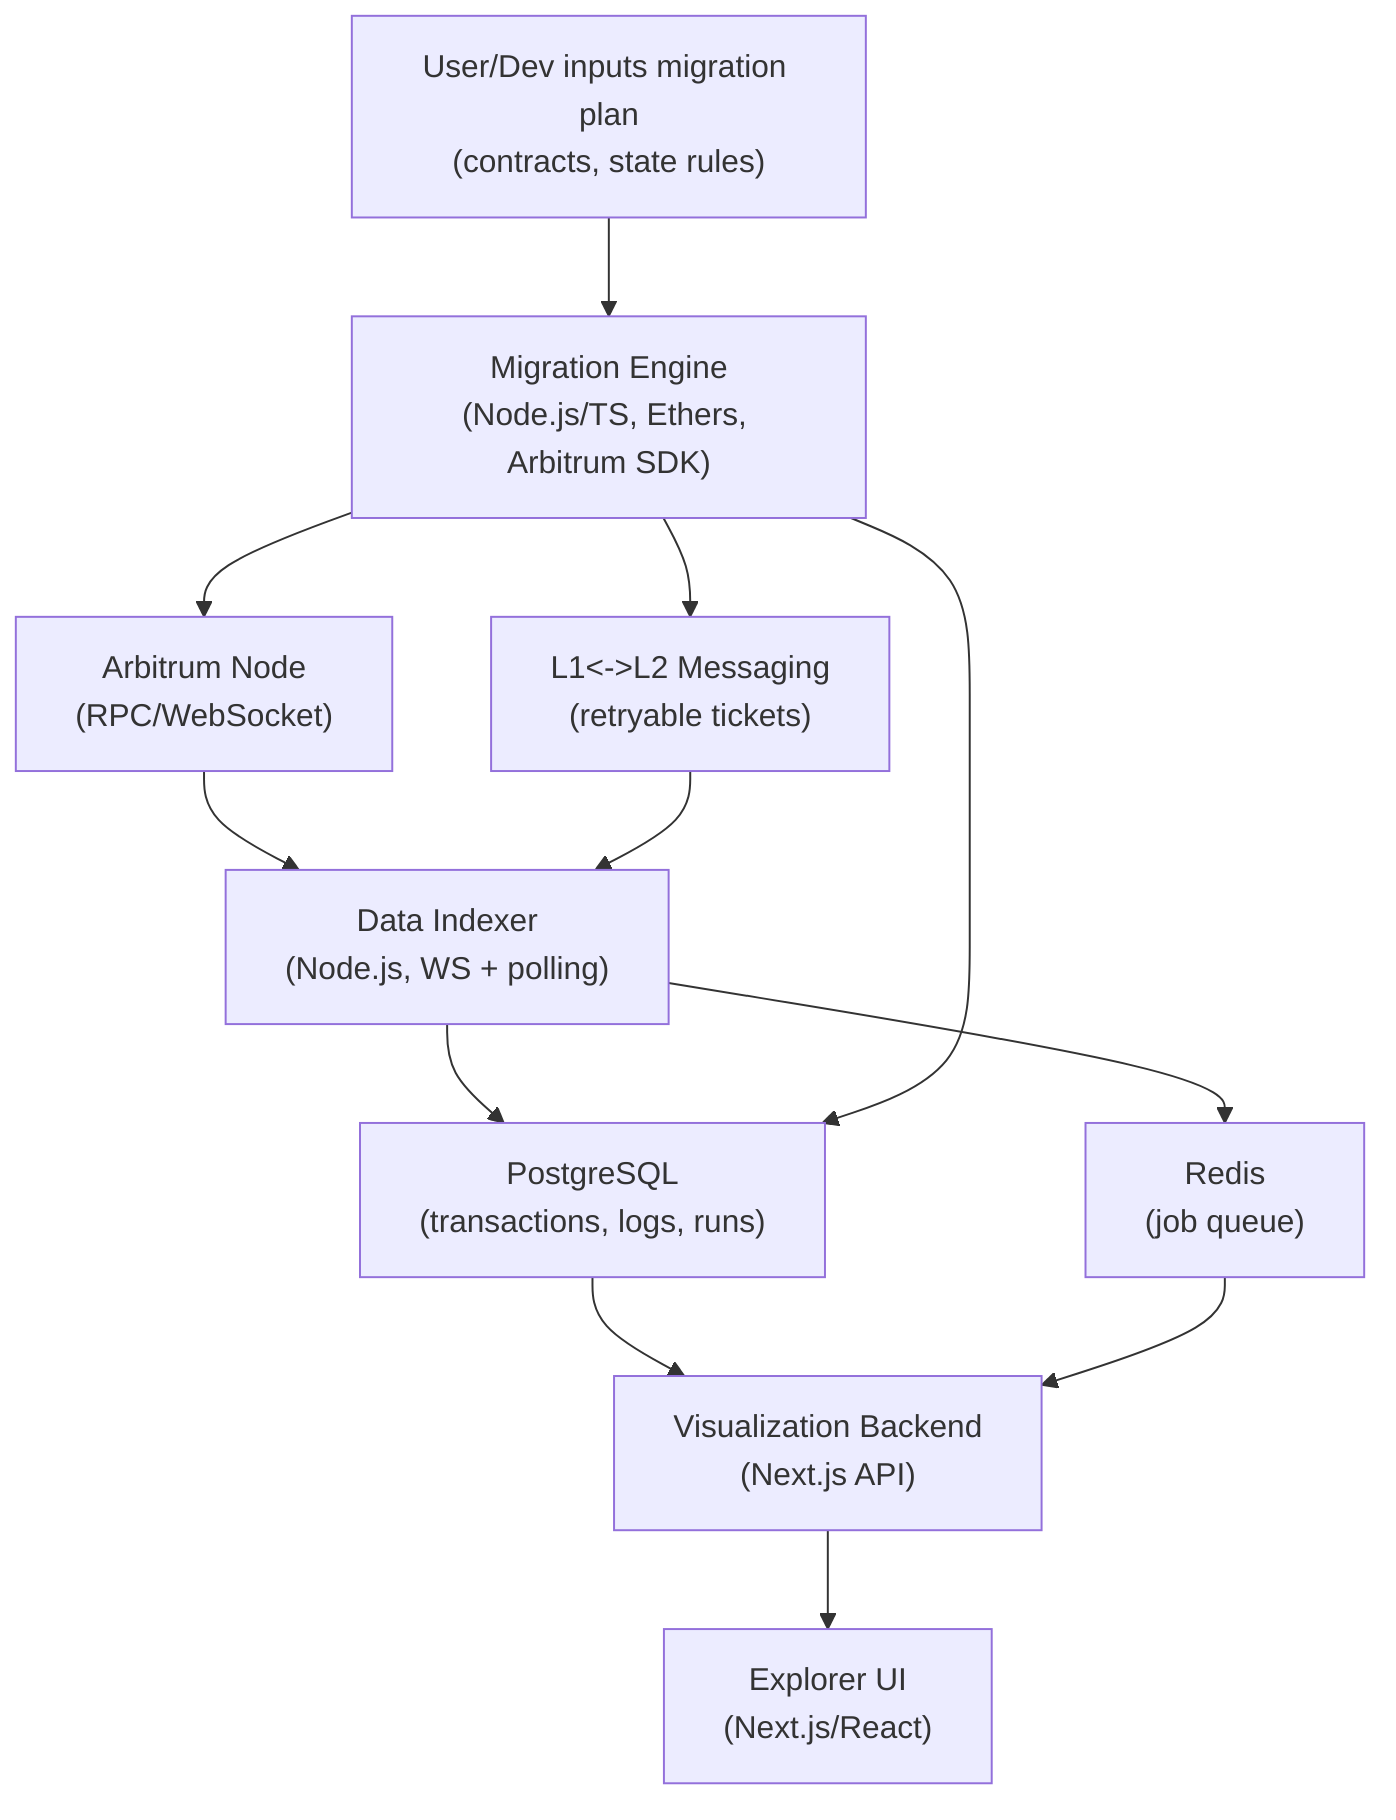 flowchart TD
  A["User/Dev inputs migration plan\n(contracts, state rules)"] --> B["Migration Engine\n(Node.js/TS, Ethers, Arbitrum SDK)"]
  B --> C["Arbitrum Node\n(RPC/WebSocket)"]
  B --> D["L1<->L2 Messaging\n(retryable tickets)"]
  C --> E["Data Indexer\n(Node.js, WS + polling)"]
  E --> F["PostgreSQL\n(transactions, logs, runs)"]
  E --> G["Redis\n(job queue)"]
  F --> H["Visualization Backend\n(Next.js API)"]
  G --> H
  H --> I["Explorer UI\n(Next.js/React)"]
  D --> E
  B --> F